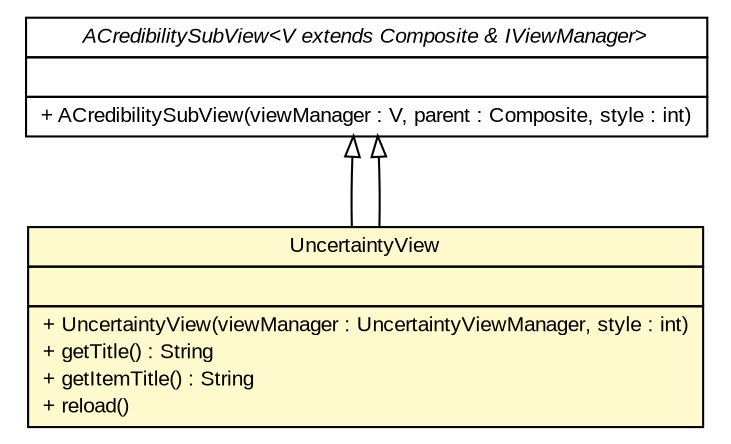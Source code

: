 #!/usr/local/bin/dot
#
# Class diagram 
# Generated by UMLGraph version R5_6-24-gf6e263 (http://www.umlgraph.org/)
#

digraph G {
	edge [fontname="arial",fontsize=10,labelfontname="arial",labelfontsize=10];
	node [fontname="arial",fontsize=10,shape=plaintext];
	nodesep=0.25;
	ranksep=0.5;
	// gov.sandia.cf.parts.ui.ACredibilitySubView<V extends org.eclipse.swt.widgets.Composite & gov.sandia.cf.parts.ui.IViewManager>
	c434992 [label=<<table title="gov.sandia.cf.parts.ui.ACredibilitySubView" border="0" cellborder="1" cellspacing="0" cellpadding="2" port="p" href="../ACredibilitySubView.html">
		<tr><td><table border="0" cellspacing="0" cellpadding="1">
<tr><td align="center" balign="center"><font face="arial italic"> ACredibilitySubView&lt;V extends Composite &amp; IViewManager&gt; </font></td></tr>
		</table></td></tr>
		<tr><td><table border="0" cellspacing="0" cellpadding="1">
<tr><td align="left" balign="left">  </td></tr>
		</table></td></tr>
		<tr><td><table border="0" cellspacing="0" cellpadding="1">
<tr><td align="left" balign="left"> + ACredibilitySubView(viewManager : V, parent : Composite, style : int) </td></tr>
		</table></td></tr>
		</table>>, URL="../ACredibilitySubView.html", fontname="arial", fontcolor="black", fontsize=10.0];
	// gov.sandia.cf.parts.ui.uncertainty.UncertaintyView
	c435116 [label=<<table title="gov.sandia.cf.parts.ui.uncertainty.UncertaintyView" border="0" cellborder="1" cellspacing="0" cellpadding="2" port="p" bgcolor="lemonChiffon" href="./UncertaintyView.html">
		<tr><td><table border="0" cellspacing="0" cellpadding="1">
<tr><td align="center" balign="center"> UncertaintyView </td></tr>
		</table></td></tr>
		<tr><td><table border="0" cellspacing="0" cellpadding="1">
<tr><td align="left" balign="left">  </td></tr>
		</table></td></tr>
		<tr><td><table border="0" cellspacing="0" cellpadding="1">
<tr><td align="left" balign="left"> + UncertaintyView(viewManager : UncertaintyViewManager, style : int) </td></tr>
<tr><td align="left" balign="left"> + getTitle() : String </td></tr>
<tr><td align="left" balign="left"> + getItemTitle() : String </td></tr>
<tr><td align="left" balign="left"> + reload() </td></tr>
		</table></td></tr>
		</table>>, URL="./UncertaintyView.html", fontname="arial", fontcolor="black", fontsize=10.0];
	//gov.sandia.cf.parts.ui.uncertainty.UncertaintyView extends gov.sandia.cf.parts.ui.ACredibilitySubView<gov.sandia.cf.parts.ui.uncertainty.UncertaintyViewManager>
	c434992:p -> c435116:p [dir=back,arrowtail=empty];
	//gov.sandia.cf.parts.ui.uncertainty.UncertaintyView extends gov.sandia.cf.parts.ui.ACredibilitySubView<gov.sandia.cf.parts.ui.uncertainty.UncertaintyViewManager>
	c434992:p -> c435116:p [dir=back,arrowtail=empty];
}

